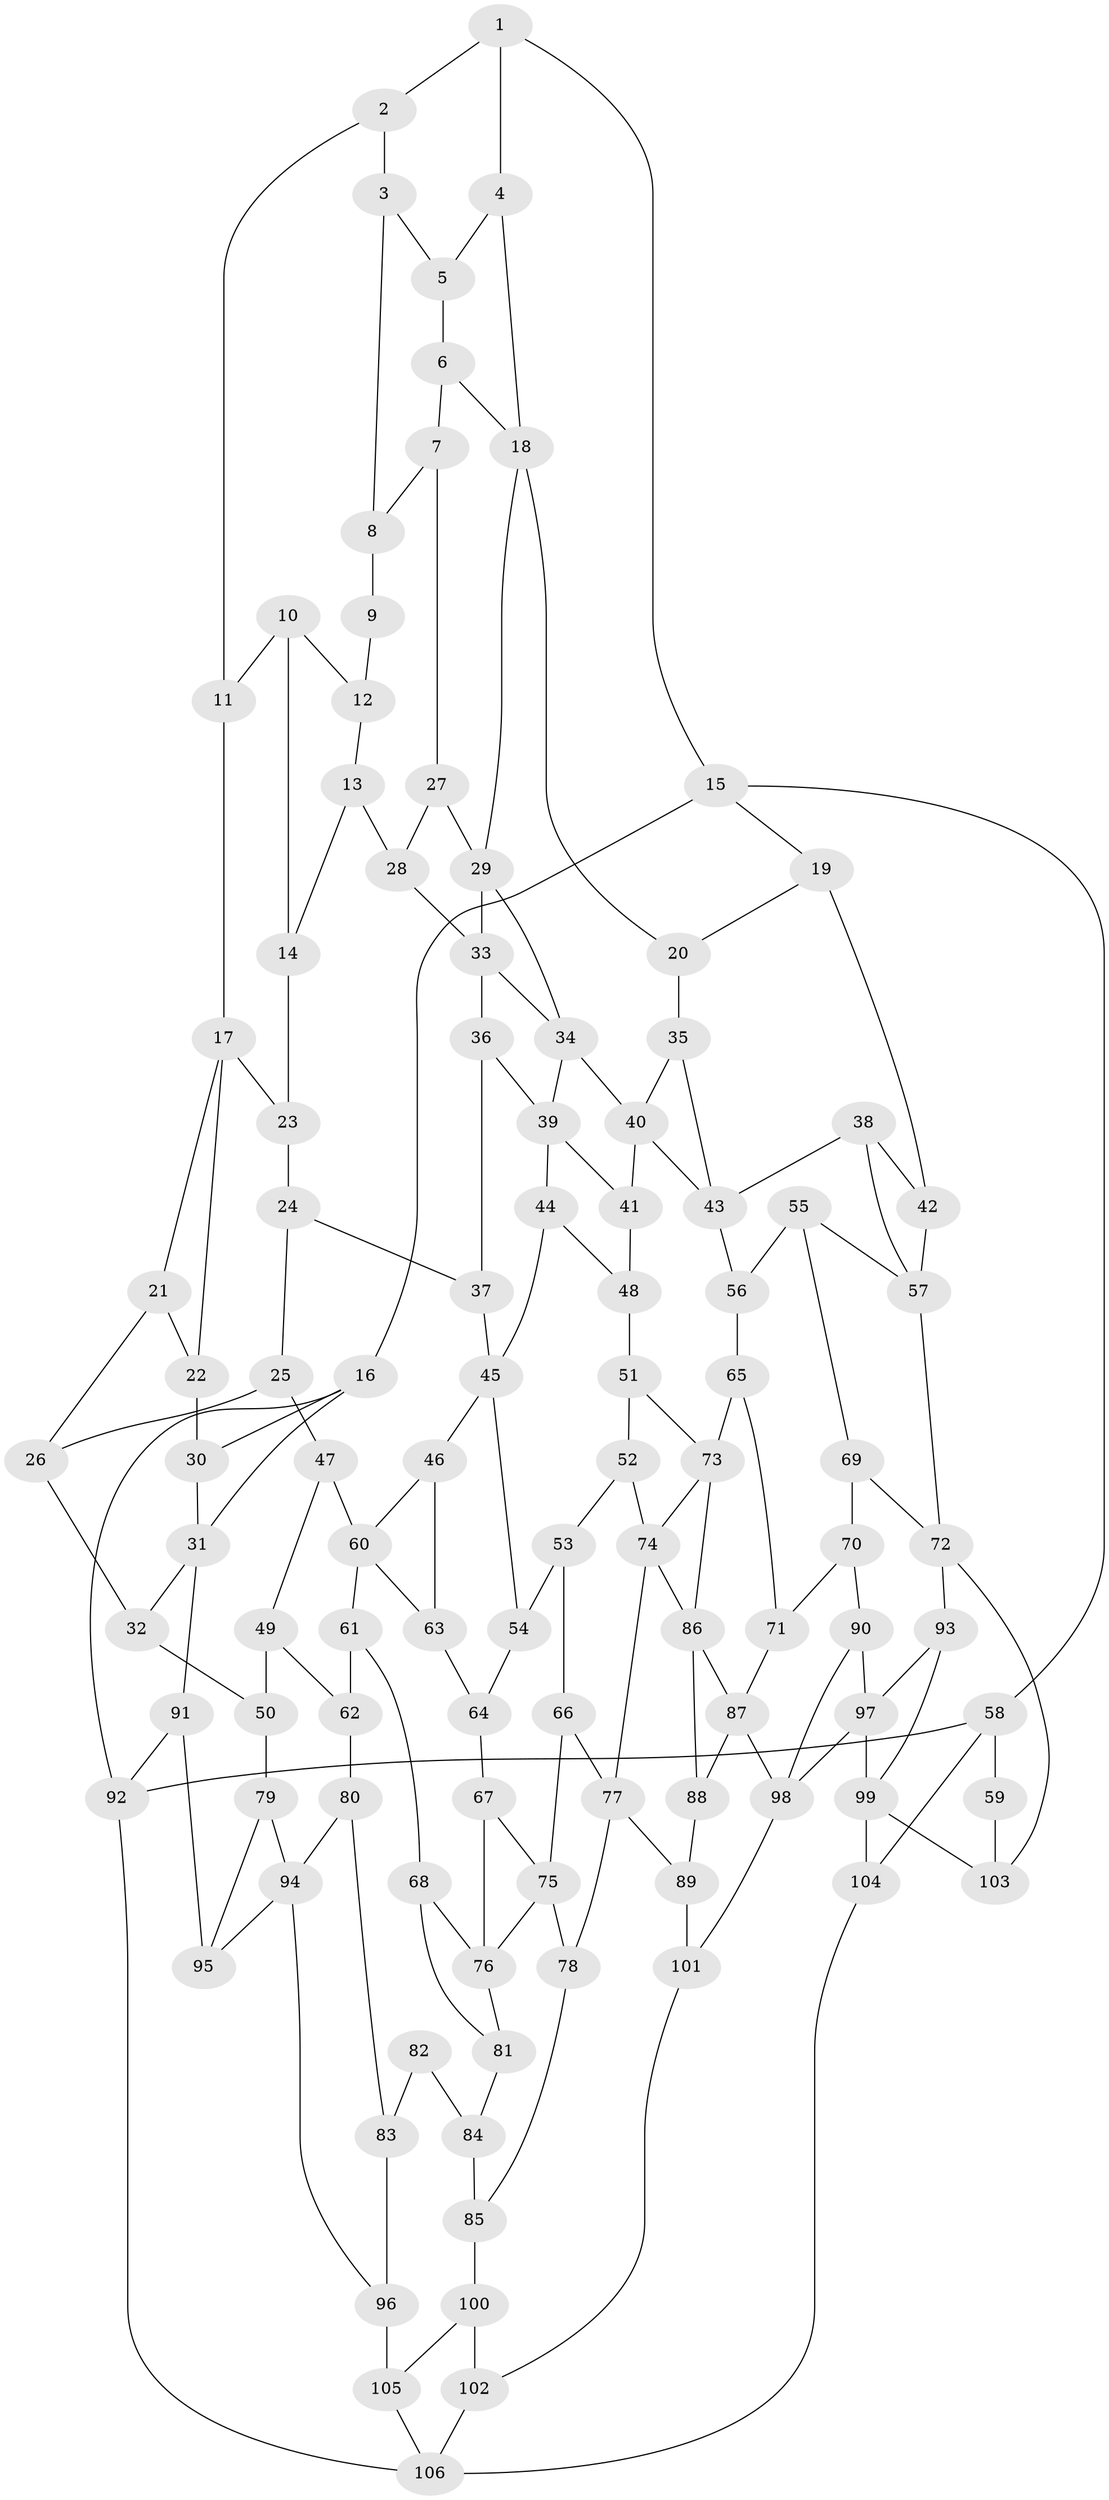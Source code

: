 // original degree distribution, {3: 0.013333333333333334, 6: 0.24, 4: 0.25333333333333335, 5: 0.49333333333333335}
// Generated by graph-tools (version 1.1) at 2025/38/03/04/25 23:38:26]
// undirected, 106 vertices, 172 edges
graph export_dot {
  node [color=gray90,style=filled];
  1;
  2;
  3;
  4;
  5;
  6;
  7;
  8;
  9;
  10;
  11;
  12;
  13;
  14;
  15;
  16;
  17;
  18;
  19;
  20;
  21;
  22;
  23;
  24;
  25;
  26;
  27;
  28;
  29;
  30;
  31;
  32;
  33;
  34;
  35;
  36;
  37;
  38;
  39;
  40;
  41;
  42;
  43;
  44;
  45;
  46;
  47;
  48;
  49;
  50;
  51;
  52;
  53;
  54;
  55;
  56;
  57;
  58;
  59;
  60;
  61;
  62;
  63;
  64;
  65;
  66;
  67;
  68;
  69;
  70;
  71;
  72;
  73;
  74;
  75;
  76;
  77;
  78;
  79;
  80;
  81;
  82;
  83;
  84;
  85;
  86;
  87;
  88;
  89;
  90;
  91;
  92;
  93;
  94;
  95;
  96;
  97;
  98;
  99;
  100;
  101;
  102;
  103;
  104;
  105;
  106;
  1 -- 2 [weight=1.0];
  1 -- 4 [weight=1.0];
  1 -- 15 [weight=1.0];
  2 -- 3 [weight=1.0];
  2 -- 11 [weight=1.0];
  3 -- 5 [weight=1.0];
  3 -- 8 [weight=1.0];
  4 -- 5 [weight=1.0];
  4 -- 18 [weight=1.0];
  5 -- 6 [weight=1.0];
  6 -- 7 [weight=1.0];
  6 -- 18 [weight=1.0];
  7 -- 8 [weight=1.0];
  7 -- 27 [weight=1.0];
  8 -- 9 [weight=1.0];
  9 -- 12 [weight=2.0];
  10 -- 11 [weight=1.0];
  10 -- 12 [weight=1.0];
  10 -- 14 [weight=1.0];
  11 -- 17 [weight=1.0];
  12 -- 13 [weight=1.0];
  13 -- 14 [weight=1.0];
  13 -- 28 [weight=1.0];
  14 -- 23 [weight=2.0];
  15 -- 16 [weight=1.0];
  15 -- 19 [weight=1.0];
  15 -- 58 [weight=1.0];
  16 -- 30 [weight=1.0];
  16 -- 31 [weight=1.0];
  16 -- 92 [weight=1.0];
  17 -- 21 [weight=1.0];
  17 -- 22 [weight=1.0];
  17 -- 23 [weight=1.0];
  18 -- 20 [weight=1.0];
  18 -- 29 [weight=1.0];
  19 -- 20 [weight=1.0];
  19 -- 42 [weight=2.0];
  20 -- 35 [weight=1.0];
  21 -- 22 [weight=1.0];
  21 -- 26 [weight=1.0];
  22 -- 30 [weight=2.0];
  23 -- 24 [weight=1.0];
  24 -- 25 [weight=1.0];
  24 -- 37 [weight=1.0];
  25 -- 26 [weight=1.0];
  25 -- 47 [weight=1.0];
  26 -- 32 [weight=1.0];
  27 -- 28 [weight=1.0];
  27 -- 29 [weight=1.0];
  28 -- 33 [weight=1.0];
  29 -- 33 [weight=1.0];
  29 -- 34 [weight=1.0];
  30 -- 31 [weight=1.0];
  31 -- 32 [weight=1.0];
  31 -- 91 [weight=1.0];
  32 -- 50 [weight=1.0];
  33 -- 34 [weight=1.0];
  33 -- 36 [weight=1.0];
  34 -- 39 [weight=1.0];
  34 -- 40 [weight=1.0];
  35 -- 40 [weight=1.0];
  35 -- 43 [weight=1.0];
  36 -- 37 [weight=1.0];
  36 -- 39 [weight=1.0];
  37 -- 45 [weight=1.0];
  38 -- 42 [weight=1.0];
  38 -- 43 [weight=1.0];
  38 -- 57 [weight=1.0];
  39 -- 41 [weight=1.0];
  39 -- 44 [weight=1.0];
  40 -- 41 [weight=1.0];
  40 -- 43 [weight=1.0];
  41 -- 48 [weight=1.0];
  42 -- 57 [weight=1.0];
  43 -- 56 [weight=1.0];
  44 -- 45 [weight=1.0];
  44 -- 48 [weight=1.0];
  45 -- 46 [weight=1.0];
  45 -- 54 [weight=1.0];
  46 -- 60 [weight=1.0];
  46 -- 63 [weight=1.0];
  47 -- 49 [weight=1.0];
  47 -- 60 [weight=1.0];
  48 -- 51 [weight=1.0];
  49 -- 50 [weight=1.0];
  49 -- 62 [weight=1.0];
  50 -- 79 [weight=1.0];
  51 -- 52 [weight=1.0];
  51 -- 73 [weight=1.0];
  52 -- 53 [weight=1.0];
  52 -- 74 [weight=1.0];
  53 -- 54 [weight=1.0];
  53 -- 66 [weight=1.0];
  54 -- 64 [weight=1.0];
  55 -- 56 [weight=1.0];
  55 -- 57 [weight=1.0];
  55 -- 69 [weight=1.0];
  56 -- 65 [weight=2.0];
  57 -- 72 [weight=1.0];
  58 -- 59 [weight=1.0];
  58 -- 92 [weight=1.0];
  58 -- 104 [weight=1.0];
  59 -- 103 [weight=2.0];
  60 -- 61 [weight=1.0];
  60 -- 63 [weight=1.0];
  61 -- 62 [weight=1.0];
  61 -- 68 [weight=1.0];
  62 -- 80 [weight=1.0];
  63 -- 64 [weight=2.0];
  64 -- 67 [weight=1.0];
  65 -- 71 [weight=1.0];
  65 -- 73 [weight=1.0];
  66 -- 75 [weight=1.0];
  66 -- 77 [weight=1.0];
  67 -- 75 [weight=1.0];
  67 -- 76 [weight=1.0];
  68 -- 76 [weight=1.0];
  68 -- 81 [weight=1.0];
  69 -- 70 [weight=1.0];
  69 -- 72 [weight=1.0];
  70 -- 71 [weight=1.0];
  70 -- 90 [weight=1.0];
  71 -- 87 [weight=1.0];
  72 -- 93 [weight=1.0];
  72 -- 103 [weight=1.0];
  73 -- 74 [weight=1.0];
  73 -- 86 [weight=1.0];
  74 -- 77 [weight=1.0];
  74 -- 86 [weight=1.0];
  75 -- 76 [weight=1.0];
  75 -- 78 [weight=1.0];
  76 -- 81 [weight=1.0];
  77 -- 78 [weight=1.0];
  77 -- 89 [weight=1.0];
  78 -- 85 [weight=1.0];
  79 -- 94 [weight=1.0];
  79 -- 95 [weight=1.0];
  80 -- 83 [weight=1.0];
  80 -- 94 [weight=1.0];
  81 -- 84 [weight=1.0];
  82 -- 83 [weight=1.0];
  82 -- 84 [weight=2.0];
  83 -- 96 [weight=1.0];
  84 -- 85 [weight=1.0];
  85 -- 100 [weight=1.0];
  86 -- 87 [weight=1.0];
  86 -- 88 [weight=1.0];
  87 -- 88 [weight=1.0];
  87 -- 98 [weight=1.0];
  88 -- 89 [weight=1.0];
  89 -- 101 [weight=1.0];
  90 -- 97 [weight=1.0];
  90 -- 98 [weight=1.0];
  91 -- 92 [weight=1.0];
  91 -- 95 [weight=2.0];
  92 -- 106 [weight=1.0];
  93 -- 97 [weight=1.0];
  93 -- 99 [weight=1.0];
  94 -- 95 [weight=1.0];
  94 -- 96 [weight=1.0];
  96 -- 105 [weight=2.0];
  97 -- 98 [weight=1.0];
  97 -- 99 [weight=1.0];
  98 -- 101 [weight=1.0];
  99 -- 103 [weight=1.0];
  99 -- 104 [weight=1.0];
  100 -- 102 [weight=1.0];
  100 -- 105 [weight=1.0];
  101 -- 102 [weight=1.0];
  102 -- 106 [weight=1.0];
  104 -- 106 [weight=1.0];
  105 -- 106 [weight=1.0];
}
